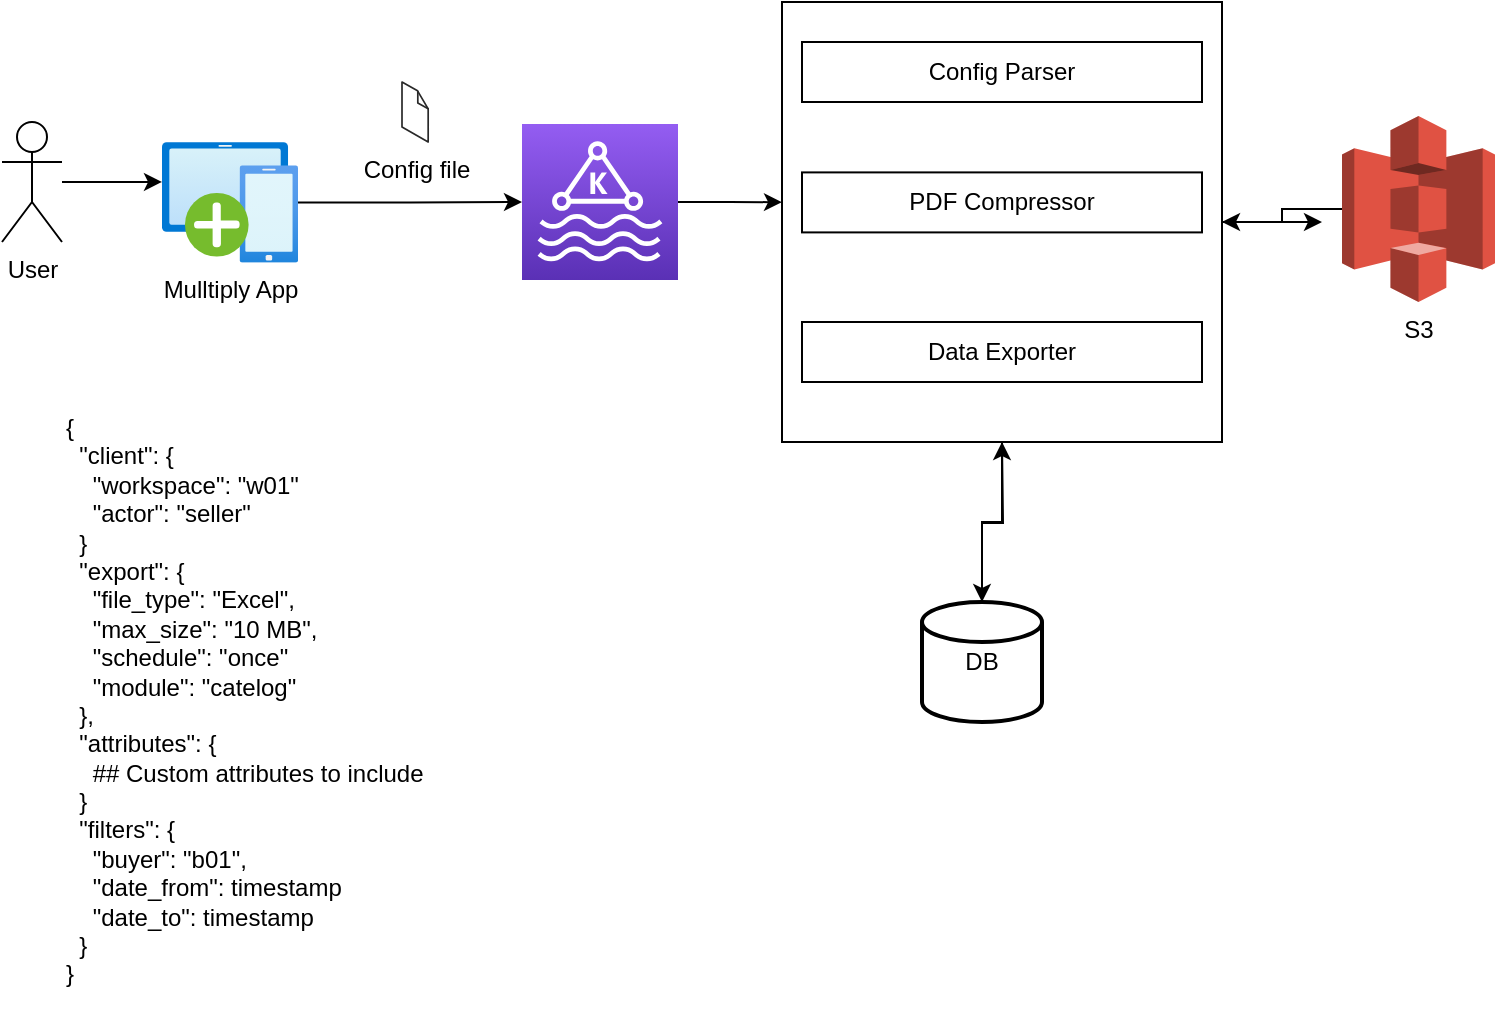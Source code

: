 <mxfile version="20.8.23" type="github">
  <diagram name="Page-1" id="OTYwxpQtHTNmkO2y3ZCm">
    <mxGraphModel dx="954" dy="538" grid="1" gridSize="10" guides="1" tooltips="1" connect="1" arrows="1" fold="1" page="1" pageScale="1" pageWidth="827" pageHeight="1169" math="0" shadow="0">
      <root>
        <mxCell id="0" />
        <mxCell id="1" parent="0" />
        <mxCell id="QPeeUUDpJG21gcW0GNCN-4" style="edgeStyle=orthogonalEdgeStyle;rounded=0;orthogonalLoop=1;jettySize=auto;html=1;entryX=0;entryY=0.331;entryDx=0;entryDy=0;entryPerimeter=0;" edge="1" parent="1" source="QPeeUUDpJG21gcW0GNCN-1" target="QPeeUUDpJG21gcW0GNCN-3">
          <mxGeometry relative="1" as="geometry" />
        </mxCell>
        <mxCell id="QPeeUUDpJG21gcW0GNCN-1" value="User" style="shape=umlActor;verticalLabelPosition=bottom;verticalAlign=top;html=1;outlineConnect=0;" vertex="1" parent="1">
          <mxGeometry x="30" y="220" width="30" height="60" as="geometry" />
        </mxCell>
        <mxCell id="QPeeUUDpJG21gcW0GNCN-5" style="edgeStyle=orthogonalEdgeStyle;rounded=0;orthogonalLoop=1;jettySize=auto;html=1;entryX=0;entryY=0.5;entryDx=0;entryDy=0;entryPerimeter=0;" edge="1" parent="1" source="QPeeUUDpJG21gcW0GNCN-3" target="QPeeUUDpJG21gcW0GNCN-6">
          <mxGeometry relative="1" as="geometry">
            <mxPoint x="230" y="260.2" as="targetPoint" />
          </mxGeometry>
        </mxCell>
        <mxCell id="QPeeUUDpJG21gcW0GNCN-3" value="Mulltiply App" style="aspect=fixed;html=1;points=[];align=center;image;fontSize=12;image=img/lib/azure2/intune/Device_Enrollment.svg;" vertex="1" parent="1">
          <mxGeometry x="110" y="230" width="68" height="60.4" as="geometry" />
        </mxCell>
        <mxCell id="QPeeUUDpJG21gcW0GNCN-13" style="edgeStyle=orthogonalEdgeStyle;rounded=0;orthogonalLoop=1;jettySize=auto;html=1;entryX=0;entryY=0.455;entryDx=0;entryDy=0;entryPerimeter=0;" edge="1" parent="1" source="QPeeUUDpJG21gcW0GNCN-6" target="QPeeUUDpJG21gcW0GNCN-8">
          <mxGeometry relative="1" as="geometry" />
        </mxCell>
        <mxCell id="QPeeUUDpJG21gcW0GNCN-6" value="" style="sketch=0;points=[[0,0,0],[0.25,0,0],[0.5,0,0],[0.75,0,0],[1,0,0],[0,1,0],[0.25,1,0],[0.5,1,0],[0.75,1,0],[1,1,0],[0,0.25,0],[0,0.5,0],[0,0.75,0],[1,0.25,0],[1,0.5,0],[1,0.75,0]];outlineConnect=0;fontColor=#232F3E;gradientColor=#945DF2;gradientDirection=north;fillColor=#5A30B5;strokeColor=#ffffff;dashed=0;verticalLabelPosition=bottom;verticalAlign=top;align=center;html=1;fontSize=12;fontStyle=0;aspect=fixed;shape=mxgraph.aws4.resourceIcon;resIcon=mxgraph.aws4.managed_streaming_for_kafka;" vertex="1" parent="1">
          <mxGeometry x="290" y="221" width="78" height="78" as="geometry" />
        </mxCell>
        <mxCell id="QPeeUUDpJG21gcW0GNCN-7" value="Config file" style="verticalLabelPosition=bottom;html=1;verticalAlign=top;strokeWidth=1;align=center;outlineConnect=0;dashed=0;outlineConnect=0;shape=mxgraph.aws3d.file;aspect=fixed;strokeColor=#292929;" vertex="1" parent="1">
          <mxGeometry x="230" y="200" width="13.09" height="30" as="geometry" />
        </mxCell>
        <mxCell id="QPeeUUDpJG21gcW0GNCN-15" style="edgeStyle=orthogonalEdgeStyle;rounded=0;orthogonalLoop=1;jettySize=auto;html=1;" edge="1" parent="1" source="QPeeUUDpJG21gcW0GNCN-8">
          <mxGeometry relative="1" as="geometry">
            <mxPoint x="690" y="270" as="targetPoint" />
          </mxGeometry>
        </mxCell>
        <mxCell id="QPeeUUDpJG21gcW0GNCN-8" value="" style="whiteSpace=wrap;html=1;aspect=fixed;" vertex="1" parent="1">
          <mxGeometry x="420" y="160" width="220" height="220" as="geometry" />
        </mxCell>
        <mxCell id="QPeeUUDpJG21gcW0GNCN-10" value="Config Parser" style="rounded=0;whiteSpace=wrap;html=1;" vertex="1" parent="1">
          <mxGeometry x="430" y="180" width="200" height="30" as="geometry" />
        </mxCell>
        <mxCell id="QPeeUUDpJG21gcW0GNCN-18" style="edgeStyle=orthogonalEdgeStyle;rounded=0;orthogonalLoop=1;jettySize=auto;html=1;" edge="1" parent="1" target="QPeeUUDpJG21gcW0GNCN-17">
          <mxGeometry relative="1" as="geometry">
            <mxPoint x="530" y="380" as="sourcePoint" />
          </mxGeometry>
        </mxCell>
        <mxCell id="QPeeUUDpJG21gcW0GNCN-11" value="Data Exporter" style="rounded=0;whiteSpace=wrap;html=1;" vertex="1" parent="1">
          <mxGeometry x="430" y="320" width="200" height="30" as="geometry" />
        </mxCell>
        <mxCell id="QPeeUUDpJG21gcW0GNCN-12" value="PDF Compressor" style="rounded=0;whiteSpace=wrap;html=1;" vertex="1" parent="1">
          <mxGeometry x="430" y="245.2" width="200" height="30" as="geometry" />
        </mxCell>
        <mxCell id="QPeeUUDpJG21gcW0GNCN-21" style="edgeStyle=orthogonalEdgeStyle;rounded=0;orthogonalLoop=1;jettySize=auto;html=1;" edge="1" parent="1" source="QPeeUUDpJG21gcW0GNCN-14" target="QPeeUUDpJG21gcW0GNCN-8">
          <mxGeometry relative="1" as="geometry" />
        </mxCell>
        <mxCell id="QPeeUUDpJG21gcW0GNCN-14" value="S3" style="outlineConnect=0;dashed=0;verticalLabelPosition=bottom;verticalAlign=top;align=center;html=1;shape=mxgraph.aws3.s3;fillColor=#E05243;gradientColor=none;" vertex="1" parent="1">
          <mxGeometry x="700" y="217" width="76.5" height="93" as="geometry" />
        </mxCell>
        <mxCell id="QPeeUUDpJG21gcW0GNCN-19" style="edgeStyle=orthogonalEdgeStyle;rounded=0;orthogonalLoop=1;jettySize=auto;html=1;" edge="1" parent="1" source="QPeeUUDpJG21gcW0GNCN-17" target="QPeeUUDpJG21gcW0GNCN-8">
          <mxGeometry relative="1" as="geometry" />
        </mxCell>
        <mxCell id="QPeeUUDpJG21gcW0GNCN-17" value="DB" style="strokeWidth=2;html=1;shape=mxgraph.flowchart.database;whiteSpace=wrap;" vertex="1" parent="1">
          <mxGeometry x="490" y="460" width="60" height="60" as="geometry" />
        </mxCell>
        <mxCell id="QPeeUUDpJG21gcW0GNCN-22" value="{&#xa;  &quot;client&quot;: {&#xa;    &quot;workspace&quot;: &quot;w01&quot;&#xa;    &quot;actor&quot;: &quot;seller&quot;&#xa;  }&#xa;  &quot;export&quot;: {&#xa;    &quot;file_type&quot;: &quot;Excel&quot;,&#xa;    &quot;max_size&quot;: &quot;10 MB&quot;,&#xa;    &quot;schedule&quot;: &quot;once&quot;&#xa;    &quot;module&quot;: &quot;catelog&quot;&#xa;  },&#xa;  &quot;attributes&quot;: {&#xa;    ## Custom attributes to include&#xa;  }&#xa;  &quot;filters&quot;: {&#xa;    &quot;buyer&quot;: &quot;b01&quot;,&#xa;    &quot;date_from&quot;: timestamp&#xa;    &quot;date_to&quot;: timestamp&#xa;  }&#xa;}" style="text;whiteSpace=wrap;html=1;" vertex="1" parent="1">
          <mxGeometry x="60" y="359" width="210" height="310" as="geometry" />
        </mxCell>
      </root>
    </mxGraphModel>
  </diagram>
</mxfile>

